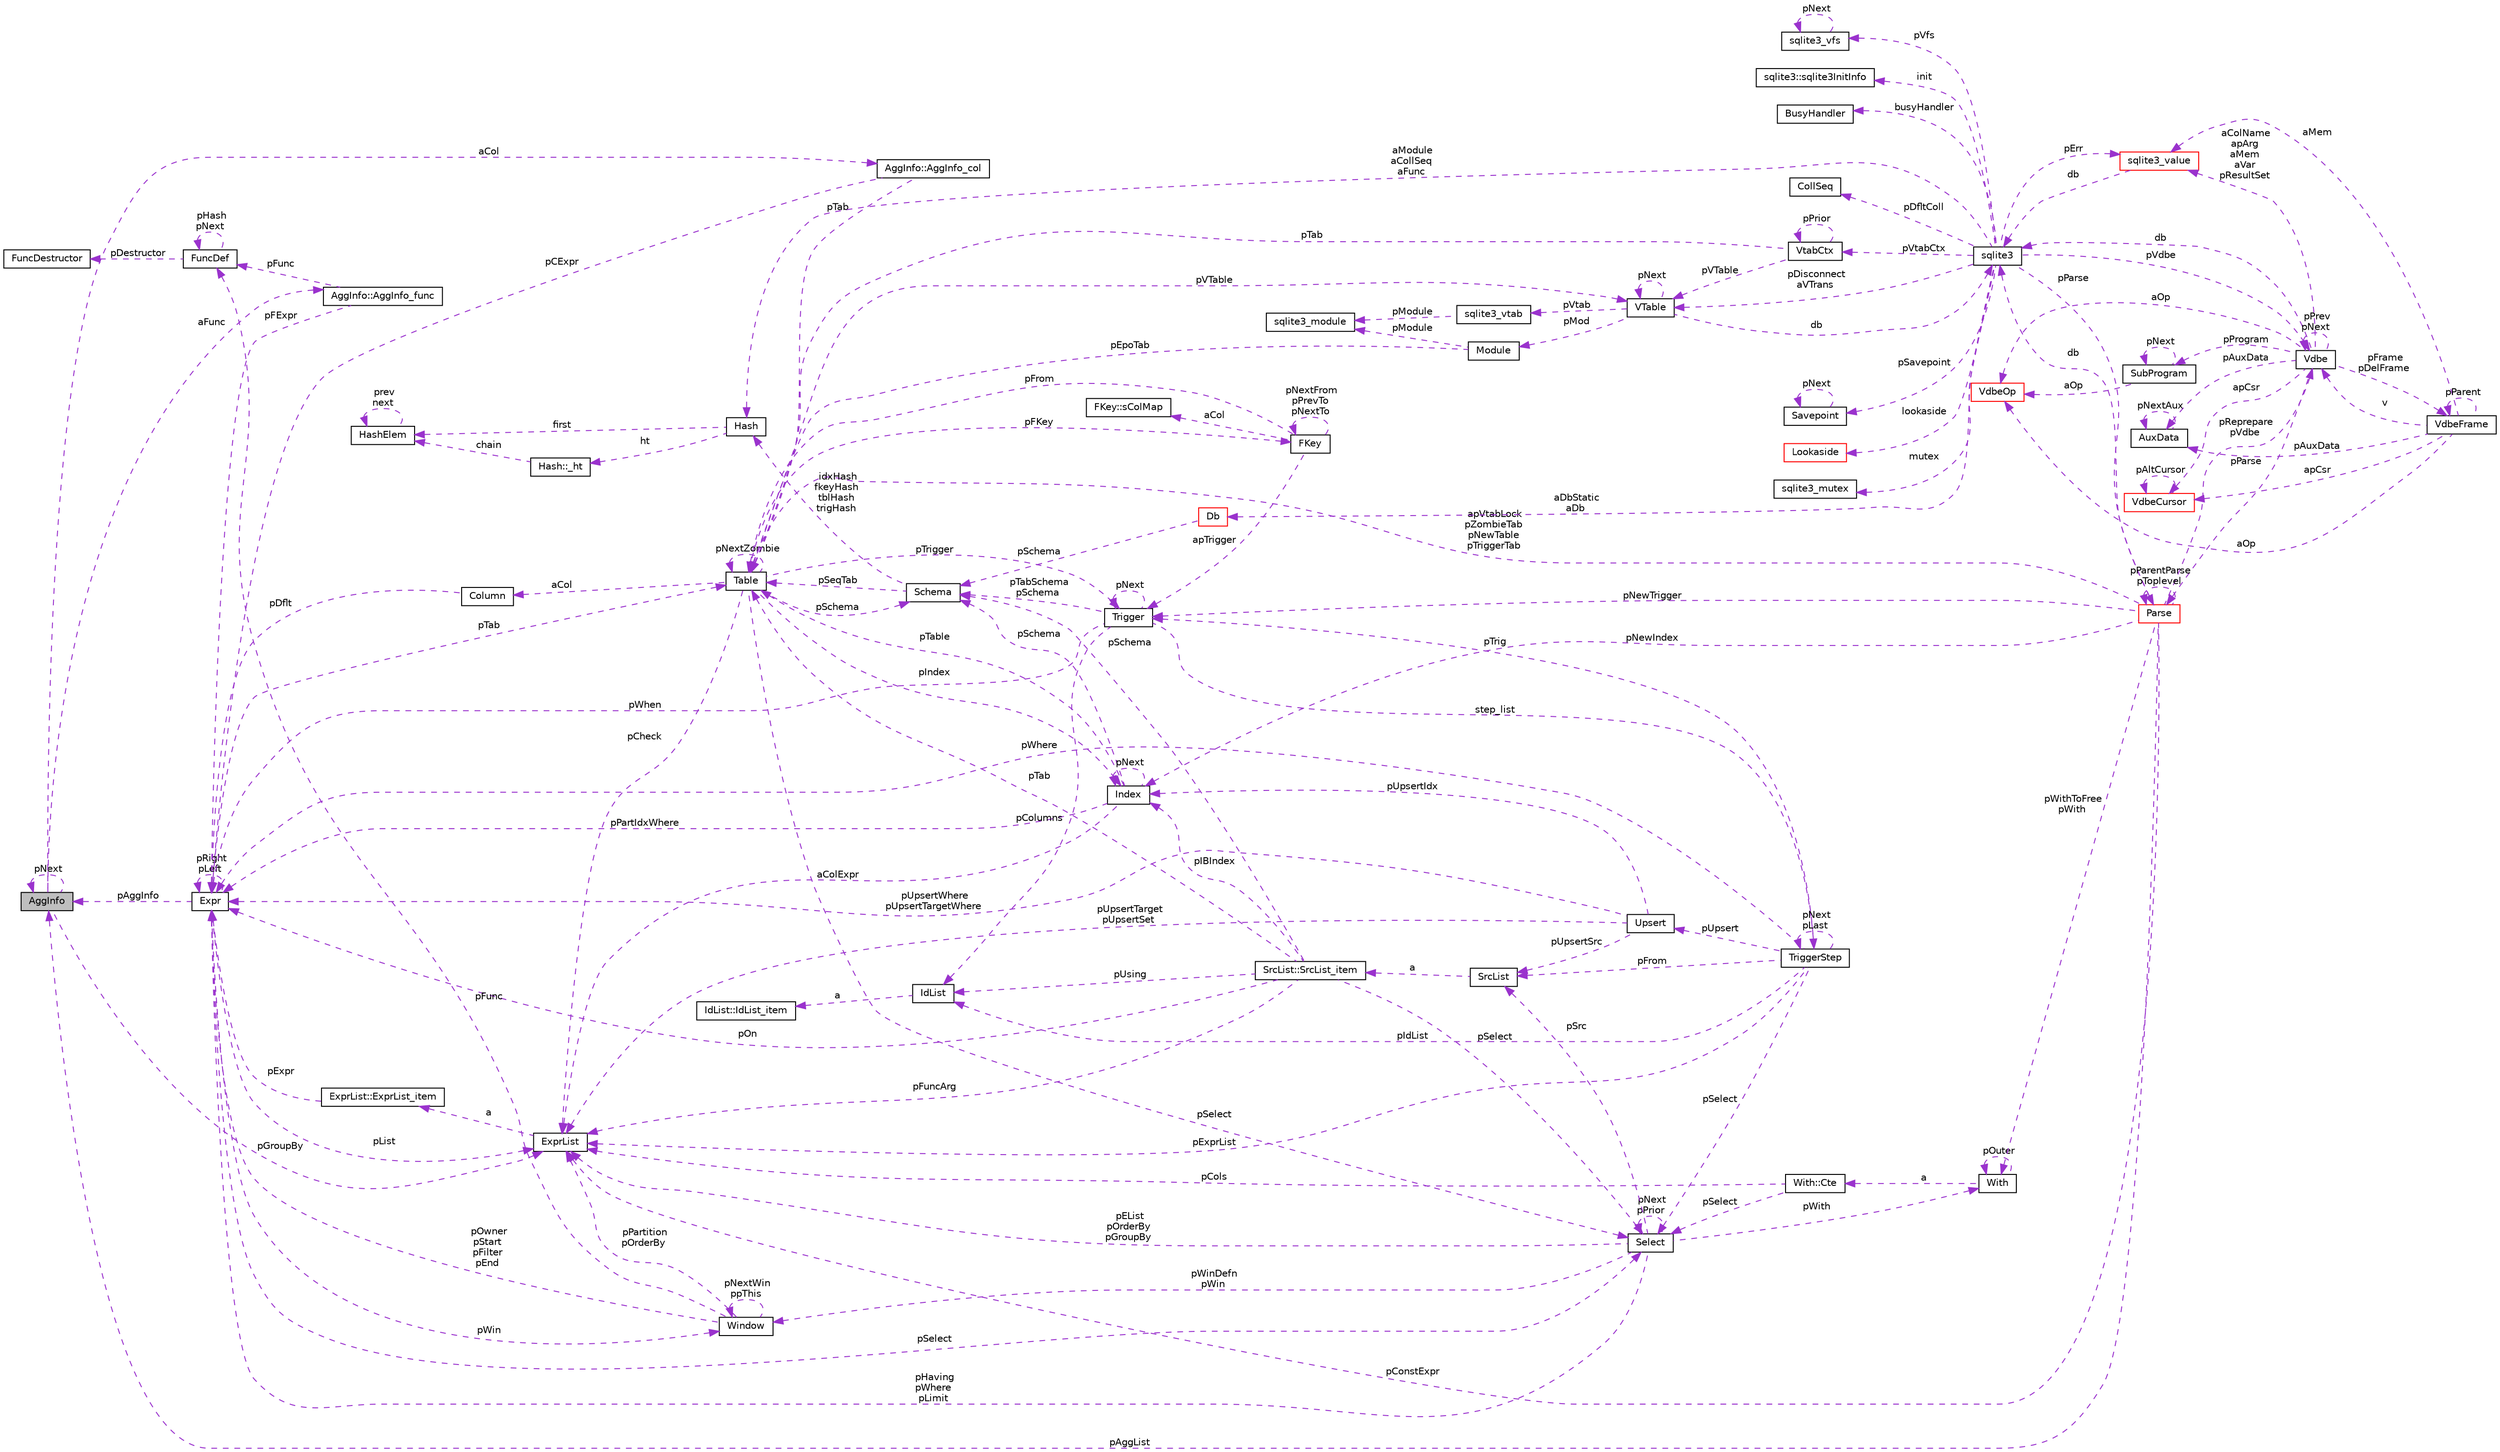 digraph "AggInfo"
{
 // LATEX_PDF_SIZE
  edge [fontname="Helvetica",fontsize="10",labelfontname="Helvetica",labelfontsize="10"];
  node [fontname="Helvetica",fontsize="10",shape=record];
  rankdir="LR";
  Node1 [label="AggInfo",height=0.2,width=0.4,color="black", fillcolor="grey75", style="filled", fontcolor="black",tooltip=" "];
  Node1 -> Node1 [dir="back",color="darkorchid3",fontsize="10",style="dashed",label=" pNext" ,fontname="Helvetica"];
  Node2 -> Node1 [dir="back",color="darkorchid3",fontsize="10",style="dashed",label=" aCol" ,fontname="Helvetica"];
  Node2 [label="AggInfo::AggInfo_col",height=0.2,width=0.4,color="black", fillcolor="white", style="filled",URL="$structAggInfo_1_1AggInfo__col.html",tooltip=" "];
  Node3 -> Node2 [dir="back",color="darkorchid3",fontsize="10",style="dashed",label=" pCExpr" ,fontname="Helvetica"];
  Node3 [label="Expr",height=0.2,width=0.4,color="black", fillcolor="white", style="filled",URL="$structExpr.html",tooltip=" "];
  Node1 -> Node3 [dir="back",color="darkorchid3",fontsize="10",style="dashed",label=" pAggInfo" ,fontname="Helvetica"];
  Node3 -> Node3 [dir="back",color="darkorchid3",fontsize="10",style="dashed",label=" pRight\npLeft" ,fontname="Helvetica"];
  Node4 -> Node3 [dir="back",color="darkorchid3",fontsize="10",style="dashed",label=" pTab" ,fontname="Helvetica"];
  Node4 [label="Table",height=0.2,width=0.4,color="black", fillcolor="white", style="filled",URL="$structTable.html",tooltip=" "];
  Node5 -> Node4 [dir="back",color="darkorchid3",fontsize="10",style="dashed",label=" pSchema" ,fontname="Helvetica"];
  Node5 [label="Schema",height=0.2,width=0.4,color="black", fillcolor="white", style="filled",URL="$structSchema.html",tooltip=" "];
  Node4 -> Node5 [dir="back",color="darkorchid3",fontsize="10",style="dashed",label=" pSeqTab" ,fontname="Helvetica"];
  Node6 -> Node5 [dir="back",color="darkorchid3",fontsize="10",style="dashed",label=" idxHash\nfkeyHash\ntblHash\ntrigHash" ,fontname="Helvetica"];
  Node6 [label="Hash",height=0.2,width=0.4,color="black", fillcolor="white", style="filled",URL="$structHash.html",tooltip=" "];
  Node7 -> Node6 [dir="back",color="darkorchid3",fontsize="10",style="dashed",label=" ht" ,fontname="Helvetica"];
  Node7 [label="Hash::_ht",height=0.2,width=0.4,color="black", fillcolor="white", style="filled",URL="$structHash_1_1__ht.html",tooltip=" "];
  Node8 -> Node7 [dir="back",color="darkorchid3",fontsize="10",style="dashed",label=" chain" ,fontname="Helvetica"];
  Node8 [label="HashElem",height=0.2,width=0.4,color="black", fillcolor="white", style="filled",URL="$structHashElem.html",tooltip=" "];
  Node8 -> Node8 [dir="back",color="darkorchid3",fontsize="10",style="dashed",label=" prev\nnext" ,fontname="Helvetica"];
  Node8 -> Node6 [dir="back",color="darkorchid3",fontsize="10",style="dashed",label=" first" ,fontname="Helvetica"];
  Node9 -> Node4 [dir="back",color="darkorchid3",fontsize="10",style="dashed",label=" aCol" ,fontname="Helvetica"];
  Node9 [label="Column",height=0.2,width=0.4,color="black", fillcolor="white", style="filled",URL="$structColumn.html",tooltip=" "];
  Node3 -> Node9 [dir="back",color="darkorchid3",fontsize="10",style="dashed",label=" pDflt" ,fontname="Helvetica"];
  Node10 -> Node4 [dir="back",color="darkorchid3",fontsize="10",style="dashed",label=" pFKey" ,fontname="Helvetica"];
  Node10 [label="FKey",height=0.2,width=0.4,color="black", fillcolor="white", style="filled",URL="$structFKey.html",tooltip=" "];
  Node11 -> Node10 [dir="back",color="darkorchid3",fontsize="10",style="dashed",label=" aCol" ,fontname="Helvetica"];
  Node11 [label="FKey::sColMap",height=0.2,width=0.4,color="black", fillcolor="white", style="filled",URL="$structFKey_1_1sColMap.html",tooltip=" "];
  Node10 -> Node10 [dir="back",color="darkorchid3",fontsize="10",style="dashed",label=" pNextFrom\npPrevTo\npNextTo" ,fontname="Helvetica"];
  Node4 -> Node10 [dir="back",color="darkorchid3",fontsize="10",style="dashed",label=" pFrom" ,fontname="Helvetica"];
  Node12 -> Node10 [dir="back",color="darkorchid3",fontsize="10",style="dashed",label=" apTrigger" ,fontname="Helvetica"];
  Node12 [label="Trigger",height=0.2,width=0.4,color="black", fillcolor="white", style="filled",URL="$structTrigger.html",tooltip=" "];
  Node13 -> Node12 [dir="back",color="darkorchid3",fontsize="10",style="dashed",label=" step_list" ,fontname="Helvetica"];
  Node13 [label="TriggerStep",height=0.2,width=0.4,color="black", fillcolor="white", style="filled",URL="$structTriggerStep.html",tooltip=" "];
  Node13 -> Node13 [dir="back",color="darkorchid3",fontsize="10",style="dashed",label=" pNext\npLast" ,fontname="Helvetica"];
  Node3 -> Node13 [dir="back",color="darkorchid3",fontsize="10",style="dashed",label=" pWhere" ,fontname="Helvetica"];
  Node14 -> Node13 [dir="back",color="darkorchid3",fontsize="10",style="dashed",label=" pIdList" ,fontname="Helvetica"];
  Node14 [label="IdList",height=0.2,width=0.4,color="black", fillcolor="white", style="filled",URL="$structIdList.html",tooltip=" "];
  Node15 -> Node14 [dir="back",color="darkorchid3",fontsize="10",style="dashed",label=" a" ,fontname="Helvetica"];
  Node15 [label="IdList::IdList_item",height=0.2,width=0.4,color="black", fillcolor="white", style="filled",URL="$structIdList_1_1IdList__item.html",tooltip=" "];
  Node16 -> Node13 [dir="back",color="darkorchid3",fontsize="10",style="dashed",label=" pSelect" ,fontname="Helvetica"];
  Node16 [label="Select",height=0.2,width=0.4,color="black", fillcolor="white", style="filled",URL="$structSelect.html",tooltip=" "];
  Node3 -> Node16 [dir="back",color="darkorchid3",fontsize="10",style="dashed",label=" pHaving\npWhere\npLimit" ,fontname="Helvetica"];
  Node17 -> Node16 [dir="back",color="darkorchid3",fontsize="10",style="dashed",label=" pWith" ,fontname="Helvetica"];
  Node17 [label="With",height=0.2,width=0.4,color="black", fillcolor="white", style="filled",URL="$structWith.html",tooltip=" "];
  Node18 -> Node17 [dir="back",color="darkorchid3",fontsize="10",style="dashed",label=" a" ,fontname="Helvetica"];
  Node18 [label="With::Cte",height=0.2,width=0.4,color="black", fillcolor="white", style="filled",URL="$structWith_1_1Cte.html",tooltip=" "];
  Node16 -> Node18 [dir="back",color="darkorchid3",fontsize="10",style="dashed",label=" pSelect" ,fontname="Helvetica"];
  Node19 -> Node18 [dir="back",color="darkorchid3",fontsize="10",style="dashed",label=" pCols" ,fontname="Helvetica"];
  Node19 [label="ExprList",height=0.2,width=0.4,color="black", fillcolor="white", style="filled",URL="$structExprList.html",tooltip=" "];
  Node20 -> Node19 [dir="back",color="darkorchid3",fontsize="10",style="dashed",label=" a" ,fontname="Helvetica"];
  Node20 [label="ExprList::ExprList_item",height=0.2,width=0.4,color="black", fillcolor="white", style="filled",URL="$structExprList_1_1ExprList__item.html",tooltip=" "];
  Node3 -> Node20 [dir="back",color="darkorchid3",fontsize="10",style="dashed",label=" pExpr" ,fontname="Helvetica"];
  Node17 -> Node17 [dir="back",color="darkorchid3",fontsize="10",style="dashed",label=" pOuter" ,fontname="Helvetica"];
  Node16 -> Node16 [dir="back",color="darkorchid3",fontsize="10",style="dashed",label=" pNext\npPrior" ,fontname="Helvetica"];
  Node21 -> Node16 [dir="back",color="darkorchid3",fontsize="10",style="dashed",label=" pSrc" ,fontname="Helvetica"];
  Node21 [label="SrcList",height=0.2,width=0.4,color="black", fillcolor="white", style="filled",URL="$structSrcList.html",tooltip=" "];
  Node22 -> Node21 [dir="back",color="darkorchid3",fontsize="10",style="dashed",label=" a" ,fontname="Helvetica"];
  Node22 [label="SrcList::SrcList_item",height=0.2,width=0.4,color="black", fillcolor="white", style="filled",URL="$structSrcList_1_1SrcList__item.html",tooltip=" "];
  Node5 -> Node22 [dir="back",color="darkorchid3",fontsize="10",style="dashed",label=" pSchema" ,fontname="Helvetica"];
  Node3 -> Node22 [dir="back",color="darkorchid3",fontsize="10",style="dashed",label=" pOn" ,fontname="Helvetica"];
  Node14 -> Node22 [dir="back",color="darkorchid3",fontsize="10",style="dashed",label=" pUsing" ,fontname="Helvetica"];
  Node4 -> Node22 [dir="back",color="darkorchid3",fontsize="10",style="dashed",label=" pTab" ,fontname="Helvetica"];
  Node16 -> Node22 [dir="back",color="darkorchid3",fontsize="10",style="dashed",label=" pSelect" ,fontname="Helvetica"];
  Node23 -> Node22 [dir="back",color="darkorchid3",fontsize="10",style="dashed",label=" pIBIndex" ,fontname="Helvetica"];
  Node23 [label="Index",height=0.2,width=0.4,color="black", fillcolor="white", style="filled",URL="$structIndex.html",tooltip=" "];
  Node5 -> Node23 [dir="back",color="darkorchid3",fontsize="10",style="dashed",label=" pSchema" ,fontname="Helvetica"];
  Node3 -> Node23 [dir="back",color="darkorchid3",fontsize="10",style="dashed",label=" pPartIdxWhere" ,fontname="Helvetica"];
  Node4 -> Node23 [dir="back",color="darkorchid3",fontsize="10",style="dashed",label=" pTable" ,fontname="Helvetica"];
  Node19 -> Node23 [dir="back",color="darkorchid3",fontsize="10",style="dashed",label=" aColExpr" ,fontname="Helvetica"];
  Node23 -> Node23 [dir="back",color="darkorchid3",fontsize="10",style="dashed",label=" pNext" ,fontname="Helvetica"];
  Node19 -> Node22 [dir="back",color="darkorchid3",fontsize="10",style="dashed",label=" pFuncArg" ,fontname="Helvetica"];
  Node19 -> Node16 [dir="back",color="darkorchid3",fontsize="10",style="dashed",label=" pEList\npOrderBy\npGroupBy" ,fontname="Helvetica"];
  Node24 -> Node16 [dir="back",color="darkorchid3",fontsize="10",style="dashed",label=" pWinDefn\npWin" ,fontname="Helvetica"];
  Node24 [label="Window",height=0.2,width=0.4,color="black", fillcolor="white", style="filled",URL="$structWindow.html",tooltip=" "];
  Node3 -> Node24 [dir="back",color="darkorchid3",fontsize="10",style="dashed",label=" pOwner\npStart\npFilter\npEnd" ,fontname="Helvetica"];
  Node19 -> Node24 [dir="back",color="darkorchid3",fontsize="10",style="dashed",label=" pPartition\npOrderBy" ,fontname="Helvetica"];
  Node25 -> Node24 [dir="back",color="darkorchid3",fontsize="10",style="dashed",label=" pFunc" ,fontname="Helvetica"];
  Node25 [label="FuncDef",height=0.2,width=0.4,color="black", fillcolor="white", style="filled",URL="$structFuncDef.html",tooltip=" "];
  Node26 -> Node25 [dir="back",color="darkorchid3",fontsize="10",style="dashed",label=" pDestructor" ,fontname="Helvetica"];
  Node26 [label="FuncDestructor",height=0.2,width=0.4,color="black", fillcolor="white", style="filled",URL="$structFuncDestructor.html",tooltip=" "];
  Node25 -> Node25 [dir="back",color="darkorchid3",fontsize="10",style="dashed",label=" pHash\npNext" ,fontname="Helvetica"];
  Node24 -> Node24 [dir="back",color="darkorchid3",fontsize="10",style="dashed",label=" pNextWin\nppThis" ,fontname="Helvetica"];
  Node12 -> Node13 [dir="back",color="darkorchid3",fontsize="10",style="dashed",label=" pTrig" ,fontname="Helvetica"];
  Node21 -> Node13 [dir="back",color="darkorchid3",fontsize="10",style="dashed",label=" pFrom" ,fontname="Helvetica"];
  Node19 -> Node13 [dir="back",color="darkorchid3",fontsize="10",style="dashed",label=" pExprList" ,fontname="Helvetica"];
  Node27 -> Node13 [dir="back",color="darkorchid3",fontsize="10",style="dashed",label=" pUpsert" ,fontname="Helvetica"];
  Node27 [label="Upsert",height=0.2,width=0.4,color="black", fillcolor="white", style="filled",URL="$structUpsert.html",tooltip=" "];
  Node3 -> Node27 [dir="back",color="darkorchid3",fontsize="10",style="dashed",label=" pUpsertWhere\npUpsertTargetWhere" ,fontname="Helvetica"];
  Node21 -> Node27 [dir="back",color="darkorchid3",fontsize="10",style="dashed",label=" pUpsertSrc" ,fontname="Helvetica"];
  Node23 -> Node27 [dir="back",color="darkorchid3",fontsize="10",style="dashed",label=" pUpsertIdx" ,fontname="Helvetica"];
  Node19 -> Node27 [dir="back",color="darkorchid3",fontsize="10",style="dashed",label=" pUpsertTarget\npUpsertSet" ,fontname="Helvetica"];
  Node5 -> Node12 [dir="back",color="darkorchid3",fontsize="10",style="dashed",label=" pTabSchema\npSchema" ,fontname="Helvetica"];
  Node3 -> Node12 [dir="back",color="darkorchid3",fontsize="10",style="dashed",label=" pWhen" ,fontname="Helvetica"];
  Node14 -> Node12 [dir="back",color="darkorchid3",fontsize="10",style="dashed",label=" pColumns" ,fontname="Helvetica"];
  Node12 -> Node12 [dir="back",color="darkorchid3",fontsize="10",style="dashed",label=" pNext" ,fontname="Helvetica"];
  Node28 -> Node4 [dir="back",color="darkorchid3",fontsize="10",style="dashed",label=" pVTable" ,fontname="Helvetica"];
  Node28 [label="VTable",height=0.2,width=0.4,color="black", fillcolor="white", style="filled",URL="$structVTable.html",tooltip=" "];
  Node29 -> Node28 [dir="back",color="darkorchid3",fontsize="10",style="dashed",label=" db" ,fontname="Helvetica"];
  Node29 [label="sqlite3",height=0.2,width=0.4,color="black", fillcolor="white", style="filled",URL="$structsqlite3.html",tooltip=" "];
  Node30 -> Node29 [dir="back",color="darkorchid3",fontsize="10",style="dashed",label=" pVdbe" ,fontname="Helvetica"];
  Node30 [label="Vdbe",height=0.2,width=0.4,color="black", fillcolor="white", style="filled",URL="$structVdbe.html",tooltip=" "];
  Node30 -> Node30 [dir="back",color="darkorchid3",fontsize="10",style="dashed",label=" pPrev\npNext" ,fontname="Helvetica"];
  Node29 -> Node30 [dir="back",color="darkorchid3",fontsize="10",style="dashed",label=" db" ,fontname="Helvetica"];
  Node31 -> Node30 [dir="back",color="darkorchid3",fontsize="10",style="dashed",label=" aColName\napArg\naMem\naVar\npResultSet" ,fontname="Helvetica"];
  Node31 [label="sqlite3_value",height=0.2,width=0.4,color="red", fillcolor="white", style="filled",URL="$structsqlite3__value.html",tooltip=" "];
  Node29 -> Node31 [dir="back",color="darkorchid3",fontsize="10",style="dashed",label=" db" ,fontname="Helvetica"];
  Node33 -> Node30 [dir="back",color="darkorchid3",fontsize="10",style="dashed",label=" pFrame\npDelFrame" ,fontname="Helvetica"];
  Node33 [label="VdbeFrame",height=0.2,width=0.4,color="black", fillcolor="white", style="filled",URL="$structVdbeFrame.html",tooltip=" "];
  Node30 -> Node33 [dir="back",color="darkorchid3",fontsize="10",style="dashed",label=" v" ,fontname="Helvetica"];
  Node31 -> Node33 [dir="back",color="darkorchid3",fontsize="10",style="dashed",label=" aMem" ,fontname="Helvetica"];
  Node33 -> Node33 [dir="back",color="darkorchid3",fontsize="10",style="dashed",label=" pParent" ,fontname="Helvetica"];
  Node34 -> Node33 [dir="back",color="darkorchid3",fontsize="10",style="dashed",label=" pAuxData" ,fontname="Helvetica"];
  Node34 [label="AuxData",height=0.2,width=0.4,color="black", fillcolor="white", style="filled",URL="$structAuxData.html",tooltip=" "];
  Node34 -> Node34 [dir="back",color="darkorchid3",fontsize="10",style="dashed",label=" pNextAux" ,fontname="Helvetica"];
  Node35 -> Node33 [dir="back",color="darkorchid3",fontsize="10",style="dashed",label=" apCsr" ,fontname="Helvetica"];
  Node35 [label="VdbeCursor",height=0.2,width=0.4,color="red", fillcolor="white", style="filled",URL="$structVdbeCursor.html",tooltip=" "];
  Node35 -> Node35 [dir="back",color="darkorchid3",fontsize="10",style="dashed",label=" pAltCursor" ,fontname="Helvetica"];
  Node70 -> Node33 [dir="back",color="darkorchid3",fontsize="10",style="dashed",label=" aOp" ,fontname="Helvetica"];
  Node70 [label="VdbeOp",height=0.2,width=0.4,color="red", fillcolor="white", style="filled",URL="$structVdbeOp.html",tooltip=" "];
  Node34 -> Node30 [dir="back",color="darkorchid3",fontsize="10",style="dashed",label=" pAuxData" ,fontname="Helvetica"];
  Node72 -> Node30 [dir="back",color="darkorchid3",fontsize="10",style="dashed",label=" pProgram" ,fontname="Helvetica"];
  Node72 [label="SubProgram",height=0.2,width=0.4,color="black", fillcolor="white", style="filled",URL="$structSubProgram.html",tooltip=" "];
  Node72 -> Node72 [dir="back",color="darkorchid3",fontsize="10",style="dashed",label=" pNext" ,fontname="Helvetica"];
  Node70 -> Node72 [dir="back",color="darkorchid3",fontsize="10",style="dashed",label=" aOp" ,fontname="Helvetica"];
  Node35 -> Node30 [dir="back",color="darkorchid3",fontsize="10",style="dashed",label=" apCsr" ,fontname="Helvetica"];
  Node74 -> Node30 [dir="back",color="darkorchid3",fontsize="10",style="dashed",label=" pParse" ,fontname="Helvetica"];
  Node74 [label="Parse",height=0.2,width=0.4,color="red", fillcolor="white", style="filled",URL="$structParse.html",tooltip=" "];
  Node1 -> Node74 [dir="back",color="darkorchid3",fontsize="10",style="dashed",label=" pAggList" ,fontname="Helvetica"];
  Node30 -> Node74 [dir="back",color="darkorchid3",fontsize="10",style="dashed",label=" pReprepare\npVdbe" ,fontname="Helvetica"];
  Node29 -> Node74 [dir="back",color="darkorchid3",fontsize="10",style="dashed",label=" db" ,fontname="Helvetica"];
  Node17 -> Node74 [dir="back",color="darkorchid3",fontsize="10",style="dashed",label=" pWithToFree\npWith" ,fontname="Helvetica"];
  Node4 -> Node74 [dir="back",color="darkorchid3",fontsize="10",style="dashed",label=" apVtabLock\npZombieTab\npNewTable\npTriggerTab" ,fontname="Helvetica"];
  Node12 -> Node74 [dir="back",color="darkorchid3",fontsize="10",style="dashed",label=" pNewTrigger" ,fontname="Helvetica"];
  Node23 -> Node74 [dir="back",color="darkorchid3",fontsize="10",style="dashed",label=" pNewIndex" ,fontname="Helvetica"];
  Node19 -> Node74 [dir="back",color="darkorchid3",fontsize="10",style="dashed",label=" pConstExpr" ,fontname="Helvetica"];
  Node74 -> Node74 [dir="back",color="darkorchid3",fontsize="10",style="dashed",label=" pParentParse\npToplevel" ,fontname="Helvetica"];
  Node70 -> Node30 [dir="back",color="darkorchid3",fontsize="10",style="dashed",label=" aOp" ,fontname="Helvetica"];
  Node80 -> Node29 [dir="back",color="darkorchid3",fontsize="10",style="dashed",label=" pSavepoint" ,fontname="Helvetica"];
  Node80 [label="Savepoint",height=0.2,width=0.4,color="black", fillcolor="white", style="filled",URL="$structSavepoint.html",tooltip=" "];
  Node80 -> Node80 [dir="back",color="darkorchid3",fontsize="10",style="dashed",label=" pNext" ,fontname="Helvetica"];
  Node81 -> Node29 [dir="back",color="darkorchid3",fontsize="10",style="dashed",label=" lookaside" ,fontname="Helvetica"];
  Node81 [label="Lookaside",height=0.2,width=0.4,color="red", fillcolor="white", style="filled",URL="$structLookaside.html",tooltip=" "];
  Node31 -> Node29 [dir="back",color="darkorchid3",fontsize="10",style="dashed",label=" pErr" ,fontname="Helvetica"];
  Node40 -> Node29 [dir="back",color="darkorchid3",fontsize="10",style="dashed",label=" mutex" ,fontname="Helvetica"];
  Node40 [label="sqlite3_mutex",height=0.2,width=0.4,color="black", fillcolor="white", style="filled",URL="$structsqlite3__mutex.html",tooltip=" "];
  Node51 -> Node29 [dir="back",color="darkorchid3",fontsize="10",style="dashed",label=" pVfs" ,fontname="Helvetica"];
  Node51 [label="sqlite3_vfs",height=0.2,width=0.4,color="black", fillcolor="white", style="filled",URL="$structsqlite3__vfs.html",tooltip=" "];
  Node51 -> Node51 [dir="back",color="darkorchid3",fontsize="10",style="dashed",label=" pNext" ,fontname="Helvetica"];
  Node83 -> Node29 [dir="back",color="darkorchid3",fontsize="10",style="dashed",label=" init" ,fontname="Helvetica"];
  Node83 [label="sqlite3::sqlite3InitInfo",height=0.2,width=0.4,color="black", fillcolor="white", style="filled",URL="$structsqlite3_1_1sqlite3InitInfo.html",tooltip=" "];
  Node84 -> Node29 [dir="back",color="darkorchid3",fontsize="10",style="dashed",label=" busyHandler" ,fontname="Helvetica"];
  Node84 [label="BusyHandler",height=0.2,width=0.4,color="black", fillcolor="white", style="filled",URL="$structBusyHandler.html",tooltip=" "];
  Node85 -> Node29 [dir="back",color="darkorchid3",fontsize="10",style="dashed",label=" pVtabCtx" ,fontname="Helvetica"];
  Node85 [label="VtabCtx",height=0.2,width=0.4,color="black", fillcolor="white", style="filled",URL="$structVtabCtx.html",tooltip=" "];
  Node85 -> Node85 [dir="back",color="darkorchid3",fontsize="10",style="dashed",label=" pPrior" ,fontname="Helvetica"];
  Node28 -> Node85 [dir="back",color="darkorchid3",fontsize="10",style="dashed",label=" pVTable" ,fontname="Helvetica"];
  Node4 -> Node85 [dir="back",color="darkorchid3",fontsize="10",style="dashed",label=" pTab" ,fontname="Helvetica"];
  Node56 -> Node29 [dir="back",color="darkorchid3",fontsize="10",style="dashed",label=" pDfltColl" ,fontname="Helvetica"];
  Node56 [label="CollSeq",height=0.2,width=0.4,color="black", fillcolor="white", style="filled",URL="$structCollSeq.html",tooltip=" "];
  Node28 -> Node29 [dir="back",color="darkorchid3",fontsize="10",style="dashed",label=" pDisconnect\naVTrans" ,fontname="Helvetica"];
  Node86 -> Node29 [dir="back",color="darkorchid3",fontsize="10",style="dashed",label=" aDbStatic\naDb" ,fontname="Helvetica"];
  Node86 [label="Db",height=0.2,width=0.4,color="red", fillcolor="white", style="filled",URL="$structDb.html",tooltip=" "];
  Node5 -> Node86 [dir="back",color="darkorchid3",fontsize="10",style="dashed",label=" pSchema" ,fontname="Helvetica"];
  Node6 -> Node29 [dir="back",color="darkorchid3",fontsize="10",style="dashed",label=" aModule\naCollSeq\naFunc" ,fontname="Helvetica"];
  Node74 -> Node29 [dir="back",color="darkorchid3",fontsize="10",style="dashed",label=" pParse" ,fontname="Helvetica"];
  Node28 -> Node28 [dir="back",color="darkorchid3",fontsize="10",style="dashed",label=" pNext" ,fontname="Helvetica"];
  Node87 -> Node28 [dir="back",color="darkorchid3",fontsize="10",style="dashed",label=" pMod" ,fontname="Helvetica"];
  Node87 [label="Module",height=0.2,width=0.4,color="black", fillcolor="white", style="filled",URL="$structModule.html",tooltip=" "];
  Node59 -> Node87 [dir="back",color="darkorchid3",fontsize="10",style="dashed",label=" pModule" ,fontname="Helvetica"];
  Node59 [label="sqlite3_module",height=0.2,width=0.4,color="black", fillcolor="white", style="filled",URL="$structsqlite3__module.html",tooltip=" "];
  Node4 -> Node87 [dir="back",color="darkorchid3",fontsize="10",style="dashed",label=" pEpoTab" ,fontname="Helvetica"];
  Node58 -> Node28 [dir="back",color="darkorchid3",fontsize="10",style="dashed",label=" pVtab" ,fontname="Helvetica"];
  Node58 [label="sqlite3_vtab",height=0.2,width=0.4,color="black", fillcolor="white", style="filled",URL="$structsqlite3__vtab.html",tooltip=" "];
  Node59 -> Node58 [dir="back",color="darkorchid3",fontsize="10",style="dashed",label=" pModule" ,fontname="Helvetica"];
  Node4 -> Node4 [dir="back",color="darkorchid3",fontsize="10",style="dashed",label=" pNextZombie" ,fontname="Helvetica"];
  Node12 -> Node4 [dir="back",color="darkorchid3",fontsize="10",style="dashed",label=" pTrigger" ,fontname="Helvetica"];
  Node16 -> Node4 [dir="back",color="darkorchid3",fontsize="10",style="dashed",label=" pSelect" ,fontname="Helvetica"];
  Node19 -> Node4 [dir="back",color="darkorchid3",fontsize="10",style="dashed",label=" pCheck" ,fontname="Helvetica"];
  Node23 -> Node4 [dir="back",color="darkorchid3",fontsize="10",style="dashed",label=" pIndex" ,fontname="Helvetica"];
  Node16 -> Node3 [dir="back",color="darkorchid3",fontsize="10",style="dashed",label=" pSelect" ,fontname="Helvetica"];
  Node19 -> Node3 [dir="back",color="darkorchid3",fontsize="10",style="dashed",label=" pList" ,fontname="Helvetica"];
  Node24 -> Node3 [dir="back",color="darkorchid3",fontsize="10",style="dashed",label=" pWin" ,fontname="Helvetica"];
  Node4 -> Node2 [dir="back",color="darkorchid3",fontsize="10",style="dashed",label=" pTab" ,fontname="Helvetica"];
  Node88 -> Node1 [dir="back",color="darkorchid3",fontsize="10",style="dashed",label=" aFunc" ,fontname="Helvetica"];
  Node88 [label="AggInfo::AggInfo_func",height=0.2,width=0.4,color="black", fillcolor="white", style="filled",URL="$structAggInfo_1_1AggInfo__func.html",tooltip=" "];
  Node3 -> Node88 [dir="back",color="darkorchid3",fontsize="10",style="dashed",label=" pFExpr" ,fontname="Helvetica"];
  Node25 -> Node88 [dir="back",color="darkorchid3",fontsize="10",style="dashed",label=" pFunc" ,fontname="Helvetica"];
  Node19 -> Node1 [dir="back",color="darkorchid3",fontsize="10",style="dashed",label=" pGroupBy" ,fontname="Helvetica"];
}
